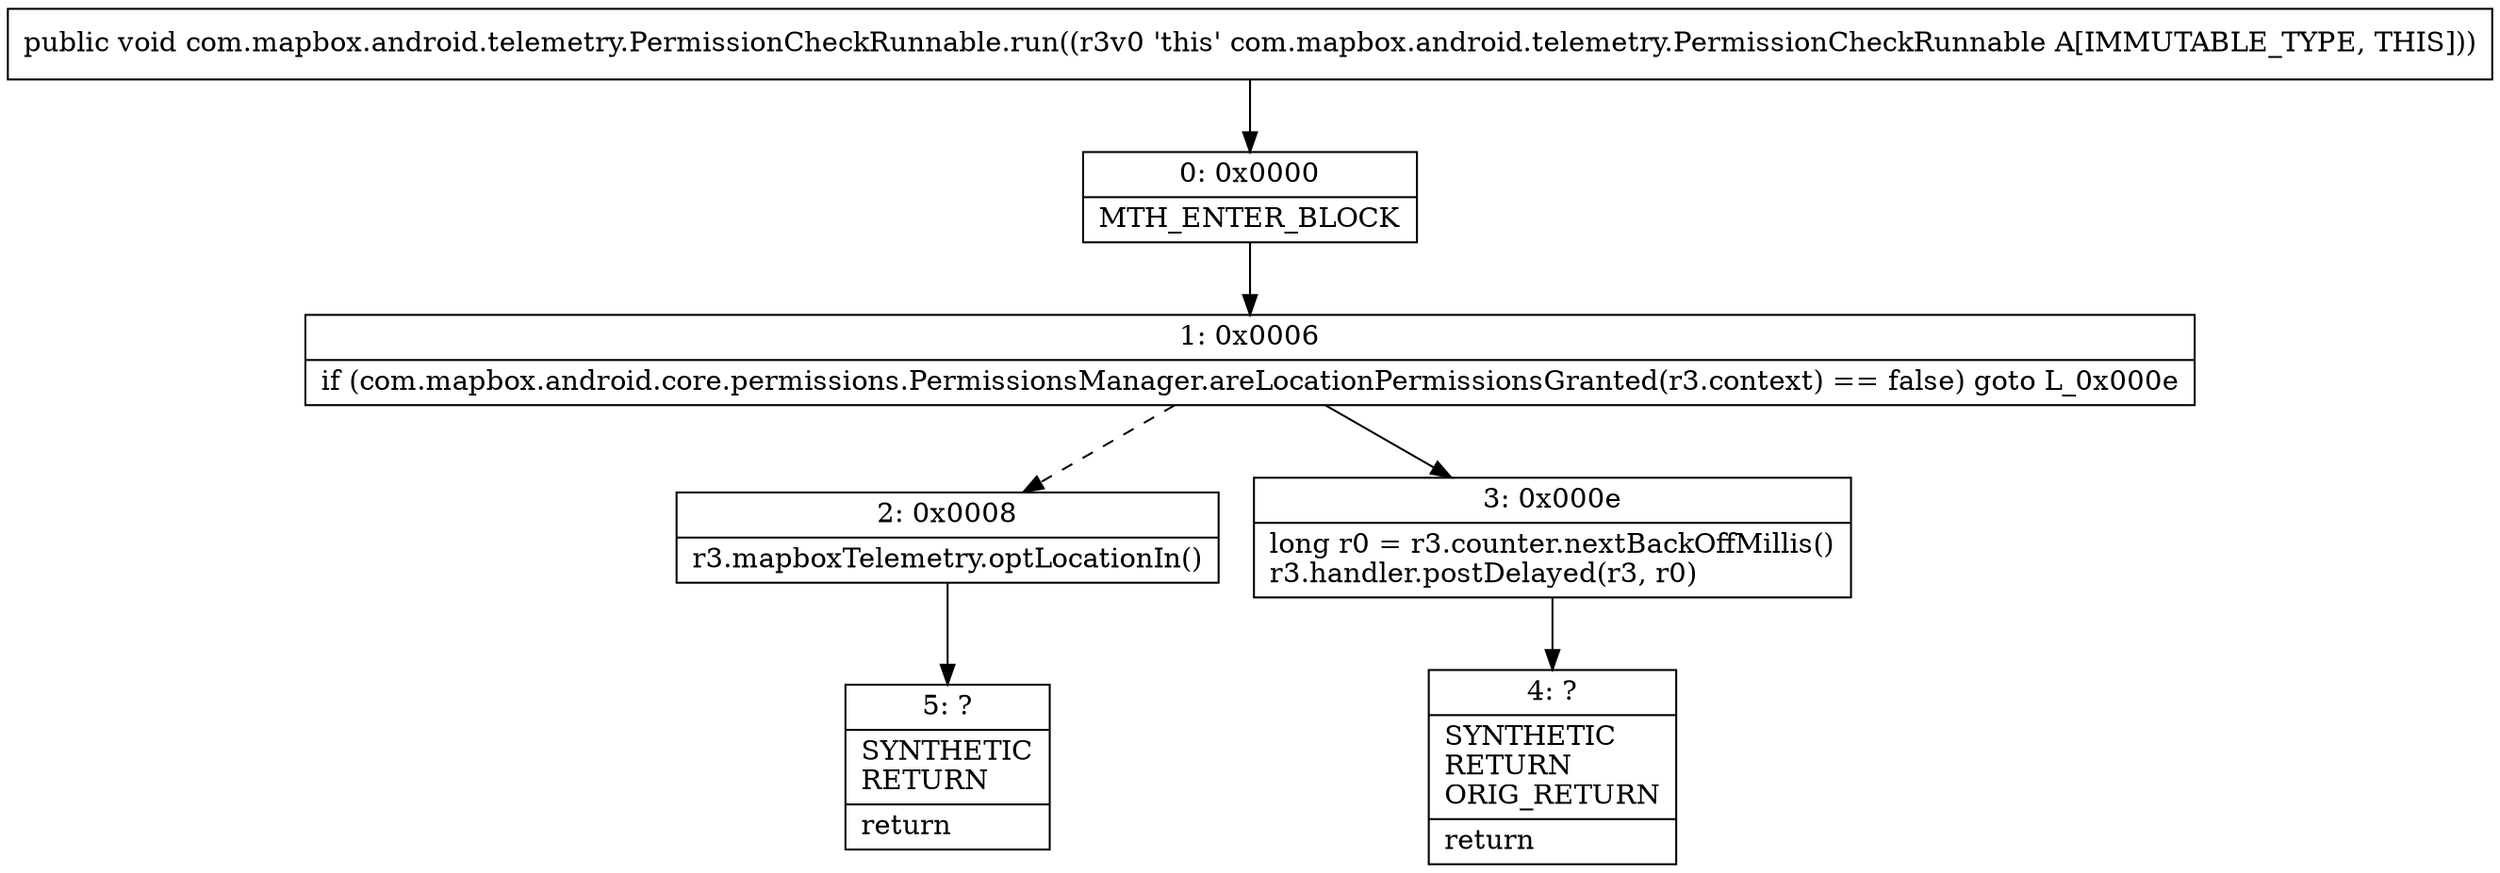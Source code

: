 digraph "CFG forcom.mapbox.android.telemetry.PermissionCheckRunnable.run()V" {
Node_0 [shape=record,label="{0\:\ 0x0000|MTH_ENTER_BLOCK\l}"];
Node_1 [shape=record,label="{1\:\ 0x0006|if (com.mapbox.android.core.permissions.PermissionsManager.areLocationPermissionsGranted(r3.context) == false) goto L_0x000e\l}"];
Node_2 [shape=record,label="{2\:\ 0x0008|r3.mapboxTelemetry.optLocationIn()\l}"];
Node_3 [shape=record,label="{3\:\ 0x000e|long r0 = r3.counter.nextBackOffMillis()\lr3.handler.postDelayed(r3, r0)\l}"];
Node_4 [shape=record,label="{4\:\ ?|SYNTHETIC\lRETURN\lORIG_RETURN\l|return\l}"];
Node_5 [shape=record,label="{5\:\ ?|SYNTHETIC\lRETURN\l|return\l}"];
MethodNode[shape=record,label="{public void com.mapbox.android.telemetry.PermissionCheckRunnable.run((r3v0 'this' com.mapbox.android.telemetry.PermissionCheckRunnable A[IMMUTABLE_TYPE, THIS])) }"];
MethodNode -> Node_0;
Node_0 -> Node_1;
Node_1 -> Node_2[style=dashed];
Node_1 -> Node_3;
Node_2 -> Node_5;
Node_3 -> Node_4;
}

